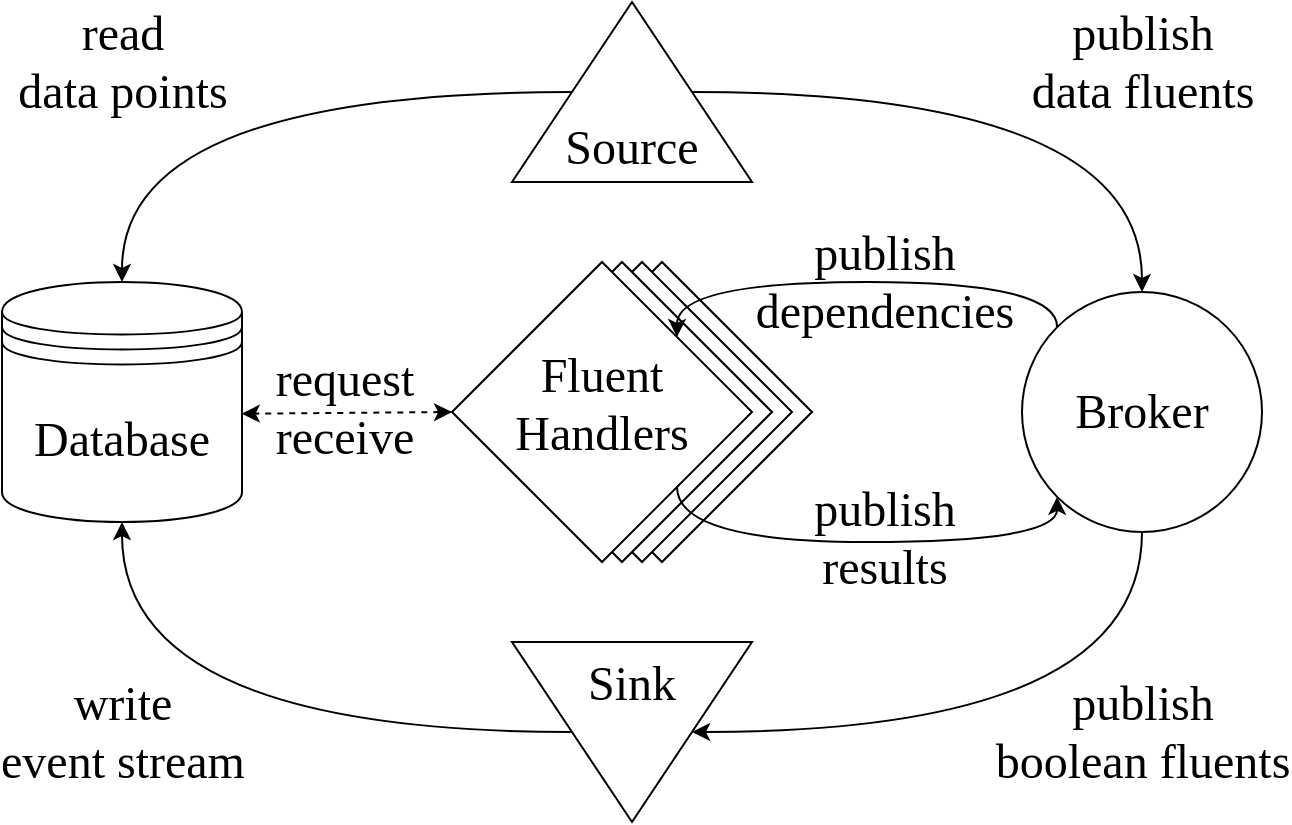 <mxfile version="20.2.8" type="device"><diagram id="z817DU_zf_zFGFiDyYC5" name="Page-1"><mxGraphModel dx="2942" dy="1243" grid="1" gridSize="10" guides="1" tooltips="1" connect="1" arrows="1" fold="1" page="1" pageScale="1" pageWidth="1600" pageHeight="900" math="0" shadow="0"><root><mxCell id="0"/><mxCell id="1" parent="0"/><mxCell id="K1HY2iBskSGIi3-xbkCn-19" style="edgeStyle=orthogonalEdgeStyle;curved=1;rounded=0;orthogonalLoop=1;jettySize=auto;html=1;exitX=0.5;exitY=1;exitDx=0;exitDy=0;entryX=0.5;entryY=1;entryDx=0;entryDy=0;fontFamily=Source Sans Pro;fontSize=24;" parent="1" source="K1HY2iBskSGIi3-xbkCn-4" target="K1HY2iBskSGIi3-xbkCn-1" edge="1"><mxGeometry relative="1" as="geometry"/></mxCell><mxCell id="K1HY2iBskSGIi3-xbkCn-20" value="write&lt;br&gt;event stream" style="edgeLabel;html=1;align=center;verticalAlign=middle;resizable=0;points=[];fontSize=24;fontFamily=Source Sans Pro;labelBackgroundColor=none;" parent="K1HY2iBskSGIi3-xbkCn-19" vertex="1" connectable="0"><mxGeometry x="-0.201" y="-24" relative="1" as="geometry"><mxPoint x="-93" y="24" as="offset"/></mxGeometry></mxCell><mxCell id="K1HY2iBskSGIi3-xbkCn-4" value="Sink" style="triangle;whiteSpace=wrap;html=1;direction=south;fontFamily=Source Sans Pro;fontSize=24;verticalAlign=top;" parent="1" vertex="1"><mxGeometry x="625" y="490" width="120" height="90" as="geometry"/></mxCell><mxCell id="K1HY2iBskSGIi3-xbkCn-14" style="edgeStyle=orthogonalEdgeStyle;rounded=0;orthogonalLoop=1;jettySize=auto;html=1;exitX=0.5;exitY=0;exitDx=0;exitDy=0;entryX=0.5;entryY=0;entryDx=0;entryDy=0;fontFamily=Source Sans Pro;fontSize=24;curved=1;" parent="1" source="K1HY2iBskSGIi3-xbkCn-5" target="K1HY2iBskSGIi3-xbkCn-1" edge="1"><mxGeometry relative="1" as="geometry"/></mxCell><mxCell id="K1HY2iBskSGIi3-xbkCn-15" value="read&lt;br&gt;data points" style="edgeLabel;html=1;align=center;verticalAlign=middle;resizable=0;points=[];fontSize=24;fontFamily=Source Sans Pro;labelBackgroundColor=none;" parent="K1HY2iBskSGIi3-xbkCn-14" vertex="1" connectable="0"><mxGeometry x="-0.337" y="11" relative="1" as="geometry"><mxPoint x="-119" y="-26" as="offset"/></mxGeometry></mxCell><mxCell id="K1HY2iBskSGIi3-xbkCn-16" style="edgeStyle=orthogonalEdgeStyle;curved=1;rounded=0;orthogonalLoop=1;jettySize=auto;html=1;exitX=0.5;exitY=1;exitDx=0;exitDy=0;entryX=0.5;entryY=0;entryDx=0;entryDy=0;fontFamily=Source Sans Pro;fontSize=24;" parent="1" source="K1HY2iBskSGIi3-xbkCn-5" target="K1HY2iBskSGIi3-xbkCn-2" edge="1"><mxGeometry relative="1" as="geometry"/></mxCell><mxCell id="K1HY2iBskSGIi3-xbkCn-17" value="publish&lt;br&gt;data fluents" style="edgeLabel;html=1;align=center;verticalAlign=middle;resizable=0;points=[];fontSize=24;fontFamily=Source Sans Pro;labelBackgroundColor=none;" parent="K1HY2iBskSGIi3-xbkCn-16" vertex="1" connectable="0"><mxGeometry x="-0.369" y="-15" relative="1" as="geometry"><mxPoint x="122" y="-30" as="offset"/></mxGeometry></mxCell><mxCell id="K1HY2iBskSGIi3-xbkCn-5" value="Source" style="triangle;whiteSpace=wrap;html=1;direction=north;fontFamily=Source Sans Pro;fontSize=24;verticalAlign=bottom;" parent="1" vertex="1"><mxGeometry x="625" y="170" width="120" height="90" as="geometry"/></mxCell><mxCell id="K1HY2iBskSGIi3-xbkCn-1" value="Database" style="shape=datastore;whiteSpace=wrap;html=1;fontFamily=Source Sans Pro;fontSize=24;" parent="1" vertex="1"><mxGeometry x="370" y="310" width="120" height="120" as="geometry"/></mxCell><mxCell id="K1HY2iBskSGIi3-xbkCn-18" style="edgeStyle=orthogonalEdgeStyle;curved=1;rounded=0;orthogonalLoop=1;jettySize=auto;html=1;exitX=0.5;exitY=1;exitDx=0;exitDy=0;entryX=0.5;entryY=0;entryDx=0;entryDy=0;fontFamily=Source Sans Pro;fontSize=24;" parent="1" source="K1HY2iBskSGIi3-xbkCn-2" target="K1HY2iBskSGIi3-xbkCn-4" edge="1"><mxGeometry relative="1" as="geometry"><Array as="points"><mxPoint x="940" y="535"/></Array></mxGeometry></mxCell><mxCell id="K1HY2iBskSGIi3-xbkCn-21" value="publish&lt;br&gt;boolean fluents" style="edgeLabel;html=1;align=center;verticalAlign=middle;resizable=0;points=[];fontSize=24;fontFamily=Source Sans Pro;labelBackgroundColor=none;" parent="K1HY2iBskSGIi3-xbkCn-18" vertex="1" connectable="0"><mxGeometry x="-0.513" y="-36" relative="1" as="geometry"><mxPoint x="36" y="21" as="offset"/></mxGeometry></mxCell><mxCell id="K1HY2iBskSGIi3-xbkCn-2" value="Broker" style="ellipse;whiteSpace=wrap;html=1;aspect=fixed;fontFamily=Source Sans Pro;fontSize=24;" parent="1" vertex="1"><mxGeometry x="880" y="315" width="120" height="120" as="geometry"/></mxCell><mxCell id="K1HY2iBskSGIi3-xbkCn-12" value="" style="group;spacingBottom=0;" parent="1" vertex="1" connectable="0"><mxGeometry x="595" y="300" width="180" height="150" as="geometry"/></mxCell><mxCell id="K1HY2iBskSGIi3-xbkCn-11" value="" style="rhombus;whiteSpace=wrap;html=1;fontFamily=Source Sans Pro;fontSize=24;" parent="K1HY2iBskSGIi3-xbkCn-12" vertex="1"><mxGeometry x="30" width="150" height="150" as="geometry"/></mxCell><mxCell id="K1HY2iBskSGIi3-xbkCn-10" value="" style="rhombus;whiteSpace=wrap;html=1;fontFamily=Source Sans Pro;fontSize=24;" parent="K1HY2iBskSGIi3-xbkCn-12" vertex="1"><mxGeometry x="20" width="150" height="150" as="geometry"/></mxCell><mxCell id="K1HY2iBskSGIi3-xbkCn-7" value="" style="rhombus;whiteSpace=wrap;html=1;fontFamily=Source Sans Pro;fontSize=24;" parent="K1HY2iBskSGIi3-xbkCn-12" vertex="1"><mxGeometry x="10" width="150" height="150" as="geometry"/></mxCell><mxCell id="K1HY2iBskSGIi3-xbkCn-8" value="Fluent&lt;br&gt;Handlers" style="rhombus;whiteSpace=wrap;html=1;fontFamily=Source Sans Pro;fontSize=24;spacingBottom=8;" parent="K1HY2iBskSGIi3-xbkCn-12" vertex="1"><mxGeometry width="150" height="150" as="geometry"/></mxCell><mxCell id="K1HY2iBskSGIi3-xbkCn-22" style="edgeStyle=orthogonalEdgeStyle;curved=1;rounded=0;orthogonalLoop=1;jettySize=auto;html=1;exitX=0;exitY=0;exitDx=0;exitDy=0;entryX=1;entryY=0;entryDx=0;entryDy=0;fontFamily=Source Sans Pro;fontSize=24;" parent="1" source="K1HY2iBskSGIi3-xbkCn-2" target="K1HY2iBskSGIi3-xbkCn-8" edge="1"><mxGeometry relative="1" as="geometry"><Array as="points"><mxPoint x="898" y="310"/><mxPoint x="708" y="310"/></Array></mxGeometry></mxCell><mxCell id="K1HY2iBskSGIi3-xbkCn-23" value="publish&lt;br&gt;dependencies" style="edgeLabel;html=1;align=center;verticalAlign=middle;resizable=0;points=[];fontSize=24;fontFamily=Source Sans Pro;labelBackgroundColor=none;" parent="K1HY2iBskSGIi3-xbkCn-22" vertex="1" connectable="0"><mxGeometry x="-0.42" relative="1" as="geometry"><mxPoint x="-40" as="offset"/></mxGeometry></mxCell><mxCell id="K1HY2iBskSGIi3-xbkCn-24" style="edgeStyle=orthogonalEdgeStyle;curved=1;rounded=0;orthogonalLoop=1;jettySize=auto;html=1;exitX=1;exitY=1;exitDx=0;exitDy=0;entryX=0;entryY=1;entryDx=0;entryDy=0;fontFamily=Source Sans Pro;fontSize=24;" parent="1" source="K1HY2iBskSGIi3-xbkCn-8" target="K1HY2iBskSGIi3-xbkCn-2" edge="1"><mxGeometry relative="1" as="geometry"><Array as="points"><mxPoint x="708" y="440"/><mxPoint x="898" y="440"/></Array></mxGeometry></mxCell><mxCell id="K1HY2iBskSGIi3-xbkCn-26" value="publish&lt;br&gt;results" style="edgeLabel;html=1;align=center;verticalAlign=middle;resizable=0;points=[];fontSize=24;fontFamily=Source Sans Pro;labelBackgroundColor=none;" parent="K1HY2iBskSGIi3-xbkCn-24" vertex="1" connectable="0"><mxGeometry x="0.277" relative="1" as="geometry"><mxPoint x="-23" y="-2" as="offset"/></mxGeometry></mxCell><mxCell id="K1HY2iBskSGIi3-xbkCn-30" style="rounded=0;orthogonalLoop=1;jettySize=auto;html=1;exitX=0;exitY=0.5;exitDx=0;exitDy=0;entryX=0.999;entryY=0.549;entryDx=0;entryDy=0;entryPerimeter=0;fontFamily=Source Sans Pro;fontSize=24;startArrow=classic;startFill=1;dashed=1;" parent="1" source="K1HY2iBskSGIi3-xbkCn-8" target="K1HY2iBskSGIi3-xbkCn-1" edge="1"><mxGeometry relative="1" as="geometry"/></mxCell><mxCell id="K1HY2iBskSGIi3-xbkCn-31" value="request&lt;br&gt;receive" style="edgeLabel;html=1;align=center;verticalAlign=middle;resizable=0;points=[];fontSize=24;fontFamily=Source Sans Pro;labelBackgroundColor=none;" parent="K1HY2iBskSGIi3-xbkCn-30" vertex="1" connectable="0"><mxGeometry x="-0.22" y="1" relative="1" as="geometry"><mxPoint x="-13" y="-4" as="offset"/></mxGeometry></mxCell></root></mxGraphModel></diagram></mxfile>